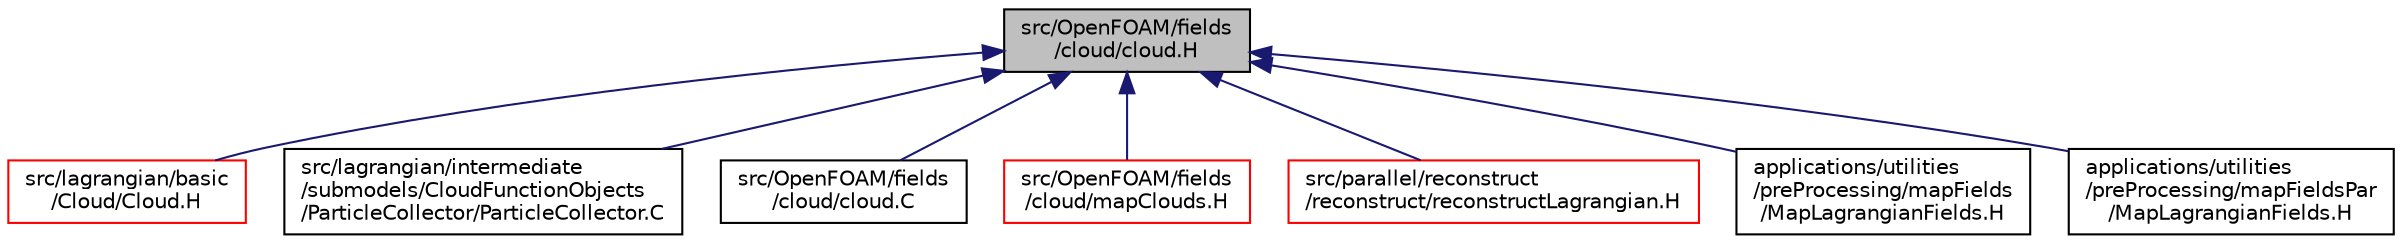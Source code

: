 digraph "src/OpenFOAM/fields/cloud/cloud.H"
{
  bgcolor="transparent";
  edge [fontname="Helvetica",fontsize="10",labelfontname="Helvetica",labelfontsize="10"];
  node [fontname="Helvetica",fontsize="10",shape=record];
  Node86 [label="src/OpenFOAM/fields\l/cloud/cloud.H",height=0.2,width=0.4,color="black", fillcolor="grey75", style="filled", fontcolor="black"];
  Node86 -> Node87 [dir="back",color="midnightblue",fontsize="10",style="solid",fontname="Helvetica"];
  Node87 [label="src/lagrangian/basic\l/Cloud/Cloud.H",height=0.2,width=0.4,color="red",URL="$a05525.html"];
  Node86 -> Node232 [dir="back",color="midnightblue",fontsize="10",style="solid",fontname="Helvetica"];
  Node232 [label="src/lagrangian/intermediate\l/submodels/CloudFunctionObjects\l/ParticleCollector/ParticleCollector.C",height=0.2,width=0.4,color="black",URL="$a06242.html"];
  Node86 -> Node233 [dir="back",color="midnightblue",fontsize="10",style="solid",fontname="Helvetica"];
  Node233 [label="src/OpenFOAM/fields\l/cloud/cloud.C",height=0.2,width=0.4,color="black",URL="$a10112.html"];
  Node86 -> Node234 [dir="back",color="midnightblue",fontsize="10",style="solid",fontname="Helvetica"];
  Node234 [label="src/OpenFOAM/fields\l/cloud/mapClouds.H",height=0.2,width=0.4,color="red",URL="$a10118.html",tooltip="Generic Geometric field mapper. For \"real\" mapping, add template specialisations for mapping of inter..."];
  Node86 -> Node236 [dir="back",color="midnightblue",fontsize="10",style="solid",fontname="Helvetica"];
  Node236 [label="src/parallel/reconstruct\l/reconstruct/reconstructLagrangian.H",height=0.2,width=0.4,color="red",URL="$a13979.html"];
  Node86 -> Node237 [dir="back",color="midnightblue",fontsize="10",style="solid",fontname="Helvetica"];
  Node237 [label="applications/utilities\l/preProcessing/mapFields\l/MapLagrangianFields.H",height=0.2,width=0.4,color="black",URL="$a19859.html",tooltip="Gets the indices of (source)particles that have been appended to the target cloud and maps the lagran..."];
  Node86 -> Node238 [dir="back",color="midnightblue",fontsize="10",style="solid",fontname="Helvetica"];
  Node238 [label="applications/utilities\l/preProcessing/mapFieldsPar\l/MapLagrangianFields.H",height=0.2,width=0.4,color="black",URL="$a41477.html",tooltip="Gets the indices of (source)particles that have been appended to the target cloud and maps the lagran..."];
}
